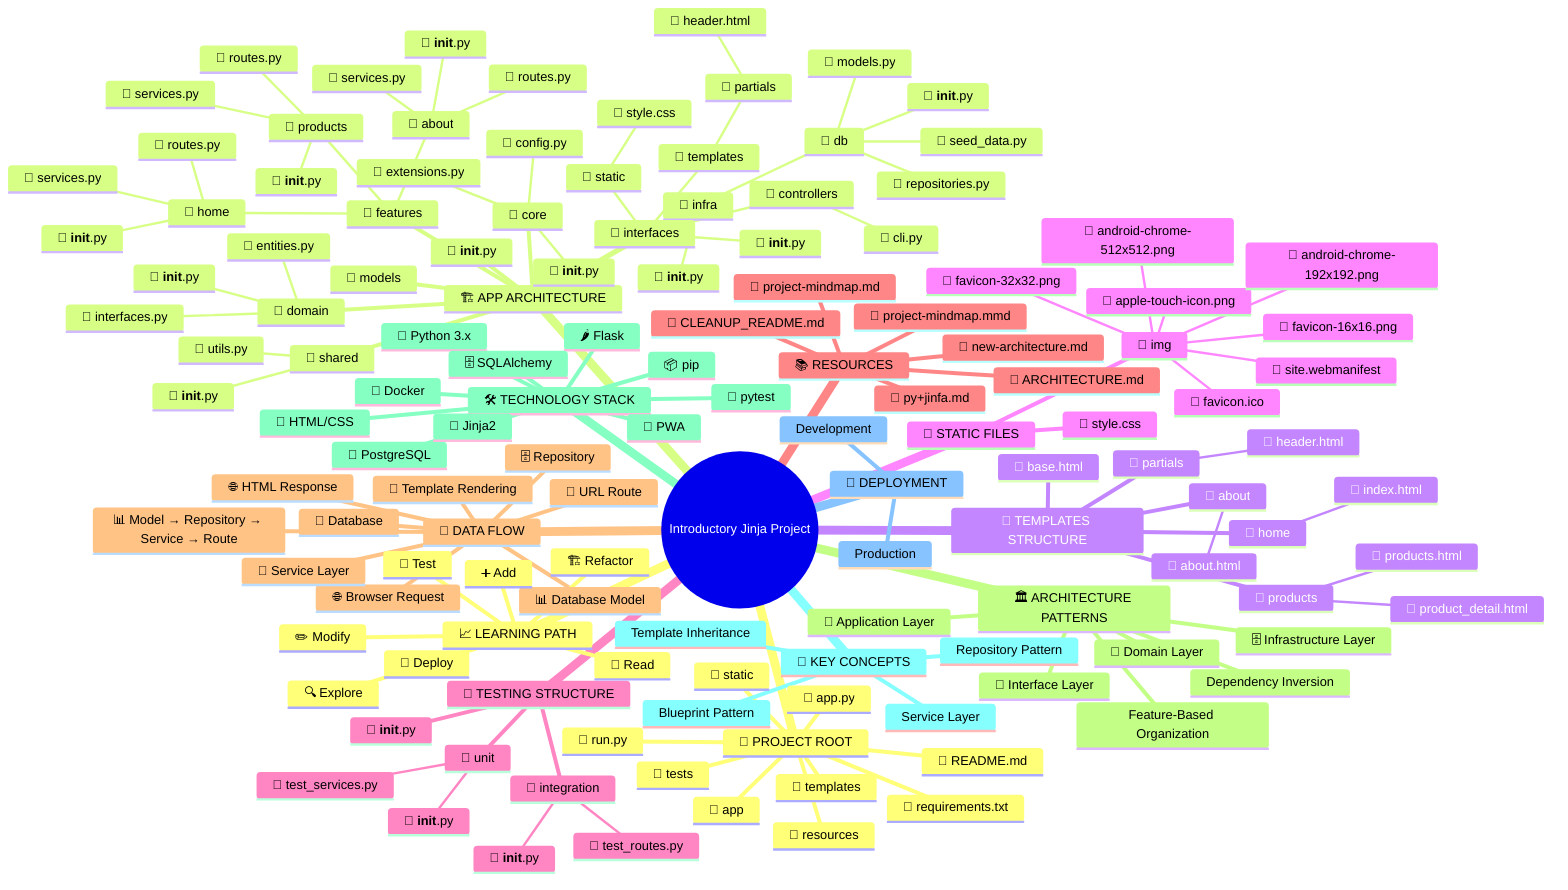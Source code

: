 mindmap
  root((Introductory Jinja Project))
    📁 PROJECT ROOT
      📂 app
      📂 static
      📂 templates
      📂 tests
      📂 resources
      📄 requirements.txt
      📄 run.py
      📄 app.py
      📄 README.md
    🏗️ APP ARCHITECTURE
      📂 core
        📄 __init__.py
        📄 config.py
        📄 extensions.py
      📂 domain
        📄 __init__.py
        📄 entities.py
        📄 interfaces.py
      📂 features
        📂 about
          📄 __init__.py
          📄 routes.py
          📄 services.py
        📂 home
          📄 __init__.py
          📄 routes.py
          📄 services.py
        📂 products
          📄 __init__.py
          📄 routes.py
          📄 services.py
      📂 infra
        📄 __init__.py
        📂 db
          📄 __init__.py
          📄 models.py
          📄 repositories.py
          📄 seed_data.py
      📂 interfaces
        📄 __init__.py
        📂 controllers
          📄 cli.py
        📂 static
          📄 style.css
        📂 templates
          📂 partials
            📄 header.html
      📂 models
      📂 shared
        📄 __init__.py
        📄 utils.py
      📄 __init__.py
    🎨 TEMPLATES STRUCTURE
      📄 base.html
      📂 about
        📄 about.html
      📂 home
        📄 index.html
      📂 products
        📄 products.html
        📄 product_detail.html
      📂 partials
        📄 header.html
    🎯 STATIC FILES
      📄 style.css
      📂 img
        📄 favicon.ico
        📄 favicon-16x16.png
        📄 favicon-32x32.png
        📄 apple-touch-icon.png
        📄 android-chrome-192x192.png
        📄 android-chrome-512x512.png
        📄 site.webmanifest
    🧪 TESTING STRUCTURE
      📄 __init__.py
      📂 integration
        📄 __init__.py
        📄 test_routes.py
      📂 unit
        📄 __init__.py
        📄 test_services.py
    📚 RESOURCES
      📄 py+jinfa.md
      📄 ARCHITECTURE.md
      📄 CLEANUP_README.md
      📄 new-architecture.md
      📄 project-mindmap.md
      📄 project-mindmap.mmd
    🔄 DATA FLOW
      🌐 Browser Request
      📍 URL Route
      🔧 Service Layer
      🗄️ Repository
      📊 Database Model
      💾 Database
      📊 Model → Repository → Service → Route
      🎨 Template Rendering
      🌐 HTML Response
    🏛️ ARCHITECTURE PATTERNS
      🎨 Interface Layer
      🔧 Application Layer
      🏢 Domain Layer
      🗄️ Infrastructure Layer
      Feature-Based Organization
      Dependency Inversion
    🛠️ TECHNOLOGY STACK
      🐍 Python 3.x
      🌶️ Flask
      🗄️ SQLAlchemy
      🐘 PostgreSQL
      🎨 Jinja2
      🎯 HTML/CSS
      📱 PWA
      🧪 pytest
      🐳 Docker
      📦 pip
    🎯 KEY CONCEPTS
      Blueprint Pattern
      Repository Pattern
      Service Layer
      Template Inheritance
    🚀 DEPLOYMENT
      Development
      Production
    📈 LEARNING PATH
      🔍 Explore
      📖 Read
      ✏️ Modify
      ➕ Add
      🧪 Test
      🏗️ Refactor
      🚀 Deploy